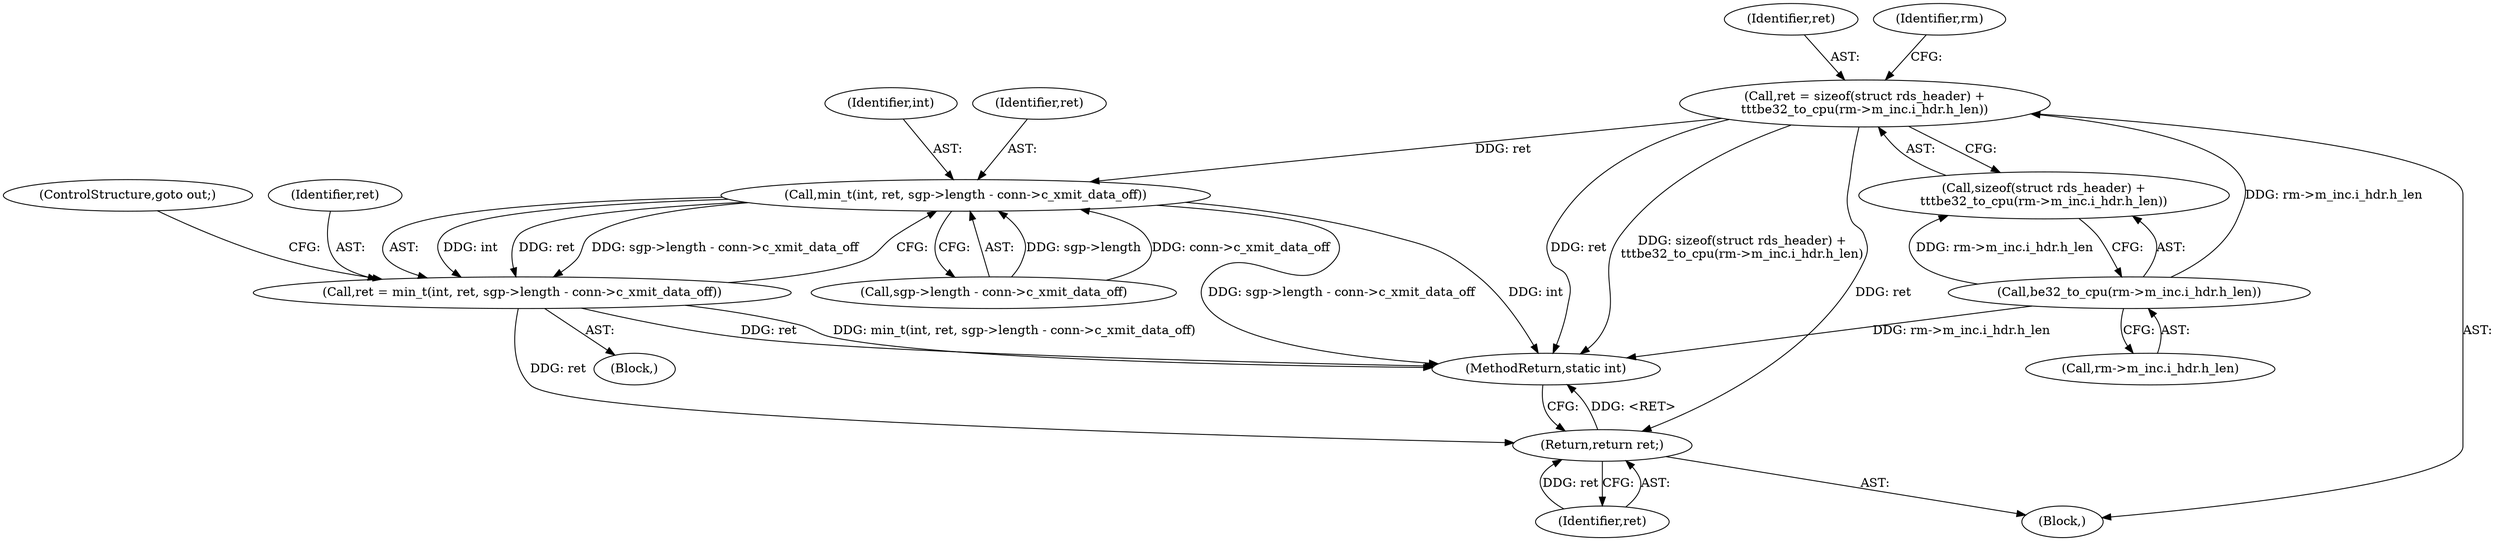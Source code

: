digraph "0_linux_6094628bfd94323fc1cea05ec2c6affd98c18f7f_0@API" {
"1000121" [label="(Call,ret = sizeof(struct rds_header) +\n\t\t\tbe32_to_cpu(rm->m_inc.i_hdr.h_len))"];
"1000126" [label="(Call,be32_to_cpu(rm->m_inc.i_hdr.h_len))"];
"1000155" [label="(Call,min_t(int, ret, sgp->length - conn->c_xmit_data_off))"];
"1000153" [label="(Call,ret = min_t(int, ret, sgp->length - conn->c_xmit_data_off))"];
"1000214" [label="(Return,return ret;)"];
"1000108" [label="(Block,)"];
"1000157" [label="(Identifier,ret)"];
"1000165" [label="(ControlStructure,goto out;)"];
"1000126" [label="(Call,be32_to_cpu(rm->m_inc.i_hdr.h_len))"];
"1000122" [label="(Identifier,ret)"];
"1000123" [label="(Call,sizeof(struct rds_header) +\n\t\t\tbe32_to_cpu(rm->m_inc.i_hdr.h_len))"];
"1000144" [label="(Block,)"];
"1000139" [label="(Identifier,rm)"];
"1000121" [label="(Call,ret = sizeof(struct rds_header) +\n\t\t\tbe32_to_cpu(rm->m_inc.i_hdr.h_len))"];
"1000154" [label="(Identifier,ret)"];
"1000216" [label="(MethodReturn,static int)"];
"1000127" [label="(Call,rm->m_inc.i_hdr.h_len)"];
"1000215" [label="(Identifier,ret)"];
"1000214" [label="(Return,return ret;)"];
"1000158" [label="(Call,sgp->length - conn->c_xmit_data_off)"];
"1000156" [label="(Identifier,int)"];
"1000155" [label="(Call,min_t(int, ret, sgp->length - conn->c_xmit_data_off))"];
"1000153" [label="(Call,ret = min_t(int, ret, sgp->length - conn->c_xmit_data_off))"];
"1000121" -> "1000108"  [label="AST: "];
"1000121" -> "1000123"  [label="CFG: "];
"1000122" -> "1000121"  [label="AST: "];
"1000123" -> "1000121"  [label="AST: "];
"1000139" -> "1000121"  [label="CFG: "];
"1000121" -> "1000216"  [label="DDG: sizeof(struct rds_header) +\n\t\t\tbe32_to_cpu(rm->m_inc.i_hdr.h_len)"];
"1000121" -> "1000216"  [label="DDG: ret"];
"1000126" -> "1000121"  [label="DDG: rm->m_inc.i_hdr.h_len"];
"1000121" -> "1000155"  [label="DDG: ret"];
"1000121" -> "1000214"  [label="DDG: ret"];
"1000126" -> "1000123"  [label="AST: "];
"1000126" -> "1000127"  [label="CFG: "];
"1000127" -> "1000126"  [label="AST: "];
"1000123" -> "1000126"  [label="CFG: "];
"1000126" -> "1000216"  [label="DDG: rm->m_inc.i_hdr.h_len"];
"1000126" -> "1000123"  [label="DDG: rm->m_inc.i_hdr.h_len"];
"1000155" -> "1000153"  [label="AST: "];
"1000155" -> "1000158"  [label="CFG: "];
"1000156" -> "1000155"  [label="AST: "];
"1000157" -> "1000155"  [label="AST: "];
"1000158" -> "1000155"  [label="AST: "];
"1000153" -> "1000155"  [label="CFG: "];
"1000155" -> "1000216"  [label="DDG: int"];
"1000155" -> "1000216"  [label="DDG: sgp->length - conn->c_xmit_data_off"];
"1000155" -> "1000153"  [label="DDG: int"];
"1000155" -> "1000153"  [label="DDG: ret"];
"1000155" -> "1000153"  [label="DDG: sgp->length - conn->c_xmit_data_off"];
"1000158" -> "1000155"  [label="DDG: sgp->length"];
"1000158" -> "1000155"  [label="DDG: conn->c_xmit_data_off"];
"1000153" -> "1000144"  [label="AST: "];
"1000154" -> "1000153"  [label="AST: "];
"1000165" -> "1000153"  [label="CFG: "];
"1000153" -> "1000216"  [label="DDG: ret"];
"1000153" -> "1000216"  [label="DDG: min_t(int, ret, sgp->length - conn->c_xmit_data_off)"];
"1000153" -> "1000214"  [label="DDG: ret"];
"1000214" -> "1000108"  [label="AST: "];
"1000214" -> "1000215"  [label="CFG: "];
"1000215" -> "1000214"  [label="AST: "];
"1000216" -> "1000214"  [label="CFG: "];
"1000214" -> "1000216"  [label="DDG: <RET>"];
"1000215" -> "1000214"  [label="DDG: ret"];
}
